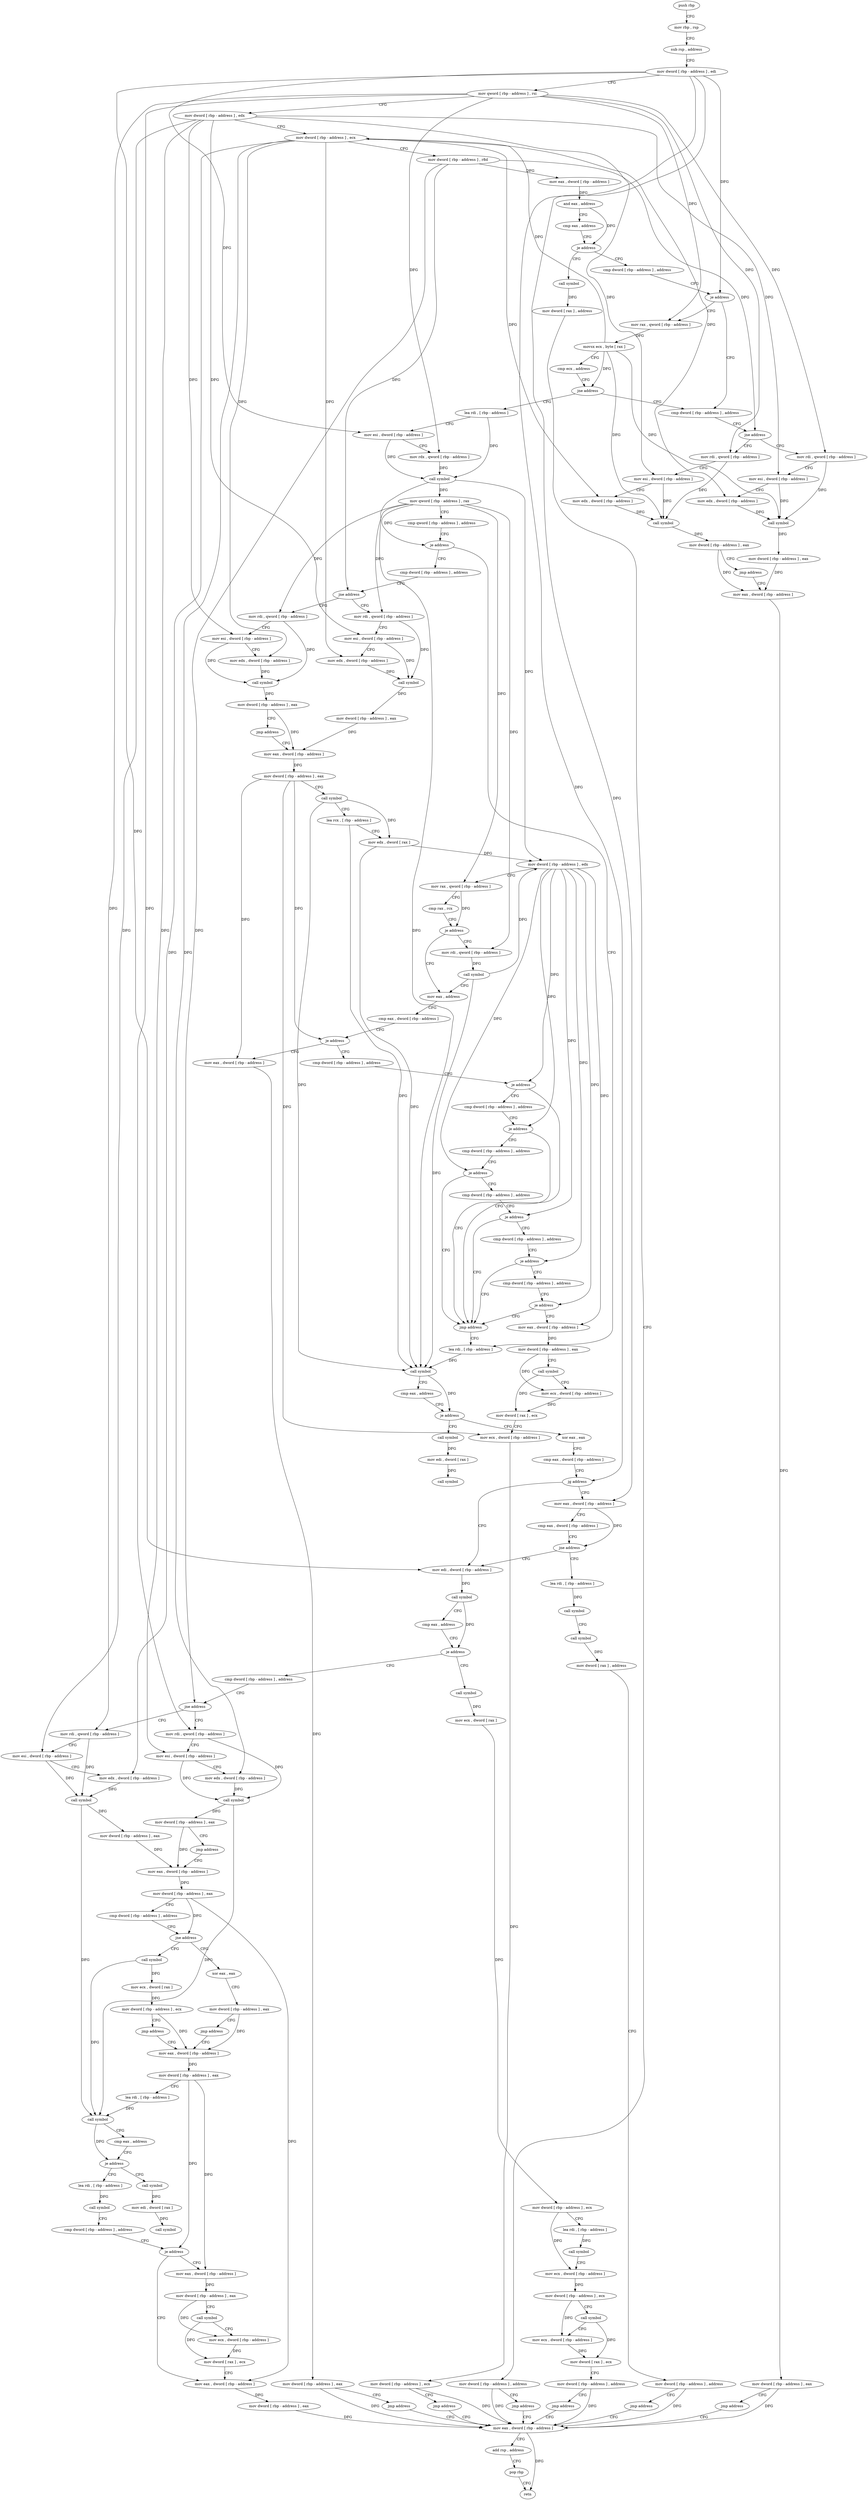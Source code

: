 digraph "func" {
"4210832" [label = "push rbp" ]
"4210833" [label = "mov rbp , rsp" ]
"4210836" [label = "sub rsp , address" ]
"4210843" [label = "mov dword [ rbp - address ] , edi" ]
"4210846" [label = "mov qword [ rbp - address ] , rsi" ]
"4210850" [label = "mov dword [ rbp - address ] , edx" ]
"4210853" [label = "mov dword [ rbp - address ] , ecx" ]
"4210856" [label = "mov dword [ rbp - address ] , r8d" ]
"4210860" [label = "mov eax , dword [ rbp - address ]" ]
"4210863" [label = "and eax , address" ]
"4210868" [label = "cmp eax , address" ]
"4210871" [label = "je address" ]
"4210900" [label = "cmp dword [ rbp - address ] , address" ]
"4210877" [label = "call symbol" ]
"4210904" [label = "je address" ]
"4210926" [label = "cmp dword [ rbp - address ] , address" ]
"4210910" [label = "mov rax , qword [ rbp - address ]" ]
"4210882" [label = "mov dword [ rax ] , address" ]
"4210888" [label = "mov dword [ rbp - address ] , address" ]
"4210895" [label = "jmp address" ]
"4211670" [label = "mov eax , dword [ rbp - address ]" ]
"4210933" [label = "jne address" ]
"4210965" [label = "mov rdi , qword [ rbp - address ]" ]
"4210939" [label = "mov rdi , qword [ rbp - address ]" ]
"4210914" [label = "movsx ecx , byte [ rax ]" ]
"4210917" [label = "cmp ecx , address" ]
"4210920" [label = "jne address" ]
"4211000" [label = "lea rdi , [ rbp - address ]" ]
"4211673" [label = "add rsp , address" ]
"4211680" [label = "pop rbp" ]
"4211681" [label = "retn" ]
"4210969" [label = "mov esi , dword [ rbp - address ]" ]
"4210972" [label = "mov edx , dword [ rbp - address ]" ]
"4210975" [label = "call symbol" ]
"4210980" [label = "mov dword [ rbp - address ] , eax" ]
"4210986" [label = "mov eax , dword [ rbp - address ]" ]
"4210943" [label = "mov esi , dword [ rbp - address ]" ]
"4210946" [label = "mov edx , dword [ rbp - address ]" ]
"4210949" [label = "call symbol" ]
"4210954" [label = "mov dword [ rbp - address ] , eax" ]
"4210960" [label = "jmp address" ]
"4211007" [label = "mov esi , dword [ rbp - address ]" ]
"4211010" [label = "mov rdx , qword [ rbp - address ]" ]
"4211014" [label = "call symbol" ]
"4211019" [label = "mov qword [ rbp - address ] , rax" ]
"4211026" [label = "cmp qword [ rbp - address ] , address" ]
"4211034" [label = "je address" ]
"4211319" [label = "lea rdi , [ rbp - address ]" ]
"4211040" [label = "cmp dword [ rbp - address ] , address" ]
"4210992" [label = "mov dword [ rbp - address ] , eax" ]
"4210995" [label = "jmp address" ]
"4211323" [label = "call symbol" ]
"4211328" [label = "cmp eax , address" ]
"4211331" [label = "je address" ]
"4211349" [label = "xor eax , eax" ]
"4211337" [label = "call symbol" ]
"4211047" [label = "jne address" ]
"4211082" [label = "mov rdi , qword [ rbp - address ]" ]
"4211053" [label = "mov rdi , qword [ rbp - address ]" ]
"4211351" [label = "cmp eax , dword [ rbp - address ]" ]
"4211354" [label = "jg address" ]
"4211404" [label = "mov edi , dword [ rbp - address ]" ]
"4211360" [label = "mov eax , dword [ rbp - address ]" ]
"4211342" [label = "mov edi , dword [ rax ]" ]
"4211344" [label = "call symbol" ]
"4211089" [label = "mov esi , dword [ rbp - address ]" ]
"4211092" [label = "mov edx , dword [ rbp - address ]" ]
"4211095" [label = "call symbol" ]
"4211100" [label = "mov dword [ rbp - address ] , eax" ]
"4211106" [label = "mov eax , dword [ rbp - address ]" ]
"4211060" [label = "mov esi , dword [ rbp - address ]" ]
"4211063" [label = "mov edx , dword [ rbp - address ]" ]
"4211066" [label = "call symbol" ]
"4211071" [label = "mov dword [ rbp - address ] , eax" ]
"4211077" [label = "jmp address" ]
"4211407" [label = "call symbol" ]
"4211412" [label = "cmp eax , address" ]
"4211415" [label = "je address" ]
"4211474" [label = "cmp dword [ rbp - address ] , address" ]
"4211421" [label = "call symbol" ]
"4211363" [label = "cmp eax , dword [ rbp - address ]" ]
"4211366" [label = "jne address" ]
"4211372" [label = "lea rdi , [ rbp - address ]" ]
"4211166" [label = "mov eax , address" ]
"4211171" [label = "cmp eax , dword [ rbp - address ]" ]
"4211177" [label = "je address" ]
"4211197" [label = "cmp dword [ rbp - address ] , address" ]
"4211183" [label = "mov eax , dword [ rbp - address ]" ]
"4211154" [label = "mov rdi , qword [ rbp - address ]" ]
"4211161" [label = "call symbol" ]
"4211112" [label = "mov dword [ rbp - address ] , eax" ]
"4211118" [label = "call symbol" ]
"4211123" [label = "lea rcx , [ rbp - address ]" ]
"4211130" [label = "mov edx , dword [ rax ]" ]
"4211132" [label = "mov dword [ rbp - address ] , edx" ]
"4211138" [label = "mov rax , qword [ rbp - address ]" ]
"4211145" [label = "cmp rax , rcx" ]
"4211148" [label = "je address" ]
"4211481" [label = "jne address" ]
"4211513" [label = "mov rdi , qword [ rbp - address ]" ]
"4211487" [label = "mov rdi , qword [ rbp - address ]" ]
"4211426" [label = "mov ecx , dword [ rax ]" ]
"4211428" [label = "mov dword [ rbp - address ] , ecx" ]
"4211431" [label = "lea rdi , [ rbp - address ]" ]
"4211435" [label = "call symbol" ]
"4211440" [label = "mov ecx , dword [ rbp - address ]" ]
"4211443" [label = "mov dword [ rbp - address ] , ecx" ]
"4211449" [label = "call symbol" ]
"4211454" [label = "mov ecx , dword [ rbp - address ]" ]
"4211460" [label = "mov dword [ rax ] , ecx" ]
"4211462" [label = "mov dword [ rbp - address ] , address" ]
"4211469" [label = "jmp address" ]
"4211376" [label = "call symbol" ]
"4211381" [label = "call symbol" ]
"4211386" [label = "mov dword [ rax ] , address" ]
"4211392" [label = "mov dword [ rbp - address ] , address" ]
"4211399" [label = "jmp address" ]
"4211204" [label = "je address" ]
"4211314" [label = "jmp address" ]
"4211210" [label = "cmp dword [ rbp - address ] , address" ]
"4211189" [label = "mov dword [ rbp - address ] , eax" ]
"4211192" [label = "jmp address" ]
"4211517" [label = "mov esi , dword [ rbp - address ]" ]
"4211520" [label = "mov edx , dword [ rbp - address ]" ]
"4211523" [label = "call symbol" ]
"4211528" [label = "mov dword [ rbp - address ] , eax" ]
"4211534" [label = "mov eax , dword [ rbp - address ]" ]
"4211491" [label = "mov esi , dword [ rbp - address ]" ]
"4211494" [label = "mov edx , dword [ rbp - address ]" ]
"4211497" [label = "call symbol" ]
"4211502" [label = "mov dword [ rbp - address ] , eax" ]
"4211508" [label = "jmp address" ]
"4211217" [label = "je address" ]
"4211223" [label = "cmp dword [ rbp - address ] , address" ]
"4211571" [label = "xor eax , eax" ]
"4211573" [label = "mov dword [ rbp - address ] , eax" ]
"4211579" [label = "jmp address" ]
"4211584" [label = "mov eax , dword [ rbp - address ]" ]
"4211553" [label = "call symbol" ]
"4211558" [label = "mov ecx , dword [ rax ]" ]
"4211560" [label = "mov dword [ rbp - address ] , ecx" ]
"4211566" [label = "jmp address" ]
"4211540" [label = "mov dword [ rbp - address ] , eax" ]
"4211543" [label = "cmp dword [ rbp - address ] , address" ]
"4211547" [label = "jne address" ]
"4211230" [label = "je address" ]
"4211236" [label = "cmp dword [ rbp - address ] , address" ]
"4211590" [label = "mov dword [ rbp - address ] , eax" ]
"4211593" [label = "lea rdi , [ rbp - address ]" ]
"4211597" [label = "call symbol" ]
"4211602" [label = "cmp eax , address" ]
"4211605" [label = "je address" ]
"4211623" [label = "lea rdi , [ rbp - address ]" ]
"4211611" [label = "call symbol" ]
"4211243" [label = "je address" ]
"4211249" [label = "cmp dword [ rbp - address ] , address" ]
"4211627" [label = "call symbol" ]
"4211632" [label = "cmp dword [ rbp - address ] , address" ]
"4211636" [label = "je address" ]
"4211664" [label = "mov eax , dword [ rbp - address ]" ]
"4211642" [label = "mov eax , dword [ rbp - address ]" ]
"4211616" [label = "mov edi , dword [ rax ]" ]
"4211618" [label = "call symbol" ]
"4211256" [label = "je address" ]
"4211262" [label = "cmp dword [ rbp - address ] , address" ]
"4211667" [label = "mov dword [ rbp - address ] , eax" ]
"4211645" [label = "mov dword [ rbp - address ] , eax" ]
"4211651" [label = "call symbol" ]
"4211656" [label = "mov ecx , dword [ rbp - address ]" ]
"4211662" [label = "mov dword [ rax ] , ecx" ]
"4211269" [label = "je address" ]
"4211275" [label = "mov eax , dword [ rbp - address ]" ]
"4211281" [label = "mov dword [ rbp - address ] , eax" ]
"4211287" [label = "call symbol" ]
"4211292" [label = "mov ecx , dword [ rbp - address ]" ]
"4211298" [label = "mov dword [ rax ] , ecx" ]
"4211300" [label = "mov ecx , dword [ rbp - address ]" ]
"4211306" [label = "mov dword [ rbp - address ] , ecx" ]
"4211309" [label = "jmp address" ]
"4210832" -> "4210833" [ label = "CFG" ]
"4210833" -> "4210836" [ label = "CFG" ]
"4210836" -> "4210843" [ label = "CFG" ]
"4210843" -> "4210846" [ label = "CFG" ]
"4210843" -> "4210904" [ label = "DFG" ]
"4210843" -> "4211007" [ label = "DFG" ]
"4210843" -> "4211354" [ label = "DFG" ]
"4210843" -> "4211404" [ label = "DFG" ]
"4210843" -> "4211360" [ label = "DFG" ]
"4210846" -> "4210850" [ label = "CFG" ]
"4210846" -> "4210910" [ label = "DFG" ]
"4210846" -> "4210965" [ label = "DFG" ]
"4210846" -> "4210939" [ label = "DFG" ]
"4210846" -> "4211010" [ label = "DFG" ]
"4210846" -> "4211513" [ label = "DFG" ]
"4210846" -> "4211487" [ label = "DFG" ]
"4210850" -> "4210853" [ label = "CFG" ]
"4210850" -> "4210969" [ label = "DFG" ]
"4210850" -> "4210943" [ label = "DFG" ]
"4210850" -> "4211089" [ label = "DFG" ]
"4210850" -> "4211060" [ label = "DFG" ]
"4210850" -> "4211517" [ label = "DFG" ]
"4210850" -> "4211491" [ label = "DFG" ]
"4210853" -> "4210856" [ label = "CFG" ]
"4210853" -> "4210972" [ label = "DFG" ]
"4210853" -> "4210946" [ label = "DFG" ]
"4210853" -> "4211092" [ label = "DFG" ]
"4210853" -> "4211063" [ label = "DFG" ]
"4210853" -> "4211520" [ label = "DFG" ]
"4210853" -> "4211494" [ label = "DFG" ]
"4210856" -> "4210860" [ label = "DFG" ]
"4210856" -> "4210933" [ label = "DFG" ]
"4210856" -> "4211047" [ label = "DFG" ]
"4210856" -> "4211481" [ label = "DFG" ]
"4210860" -> "4210863" [ label = "DFG" ]
"4210863" -> "4210868" [ label = "CFG" ]
"4210863" -> "4210871" [ label = "DFG" ]
"4210868" -> "4210871" [ label = "CFG" ]
"4210871" -> "4210900" [ label = "CFG" ]
"4210871" -> "4210877" [ label = "CFG" ]
"4210900" -> "4210904" [ label = "CFG" ]
"4210877" -> "4210882" [ label = "DFG" ]
"4210904" -> "4210926" [ label = "CFG" ]
"4210904" -> "4210910" [ label = "CFG" ]
"4210926" -> "4210933" [ label = "CFG" ]
"4210910" -> "4210914" [ label = "DFG" ]
"4210882" -> "4210888" [ label = "CFG" ]
"4210888" -> "4210895" [ label = "CFG" ]
"4210888" -> "4211670" [ label = "DFG" ]
"4210895" -> "4211670" [ label = "CFG" ]
"4211670" -> "4211673" [ label = "CFG" ]
"4211670" -> "4211681" [ label = "DFG" ]
"4210933" -> "4210965" [ label = "CFG" ]
"4210933" -> "4210939" [ label = "CFG" ]
"4210965" -> "4210969" [ label = "CFG" ]
"4210965" -> "4210975" [ label = "DFG" ]
"4210939" -> "4210943" [ label = "CFG" ]
"4210939" -> "4210949" [ label = "DFG" ]
"4210914" -> "4210917" [ label = "CFG" ]
"4210914" -> "4210853" [ label = "DFG" ]
"4210914" -> "4210920" [ label = "DFG" ]
"4210914" -> "4210975" [ label = "DFG" ]
"4210914" -> "4210949" [ label = "DFG" ]
"4210917" -> "4210920" [ label = "CFG" ]
"4210920" -> "4211000" [ label = "CFG" ]
"4210920" -> "4210926" [ label = "CFG" ]
"4211000" -> "4211007" [ label = "CFG" ]
"4211000" -> "4211014" [ label = "DFG" ]
"4211673" -> "4211680" [ label = "CFG" ]
"4211680" -> "4211681" [ label = "CFG" ]
"4210969" -> "4210972" [ label = "CFG" ]
"4210969" -> "4210975" [ label = "DFG" ]
"4210972" -> "4210975" [ label = "DFG" ]
"4210975" -> "4210980" [ label = "DFG" ]
"4210980" -> "4210986" [ label = "DFG" ]
"4210986" -> "4210992" [ label = "DFG" ]
"4210943" -> "4210946" [ label = "CFG" ]
"4210943" -> "4210949" [ label = "DFG" ]
"4210946" -> "4210949" [ label = "DFG" ]
"4210949" -> "4210954" [ label = "DFG" ]
"4210954" -> "4210960" [ label = "CFG" ]
"4210954" -> "4210986" [ label = "DFG" ]
"4210960" -> "4210986" [ label = "CFG" ]
"4211007" -> "4211010" [ label = "CFG" ]
"4211007" -> "4211014" [ label = "DFG" ]
"4211010" -> "4211014" [ label = "DFG" ]
"4211014" -> "4211019" [ label = "DFG" ]
"4211014" -> "4211323" [ label = "DFG" ]
"4211014" -> "4211132" [ label = "DFG" ]
"4211019" -> "4211026" [ label = "CFG" ]
"4211019" -> "4211034" [ label = "DFG" ]
"4211019" -> "4211082" [ label = "DFG" ]
"4211019" -> "4211053" [ label = "DFG" ]
"4211019" -> "4211138" [ label = "DFG" ]
"4211019" -> "4211154" [ label = "DFG" ]
"4211026" -> "4211034" [ label = "CFG" ]
"4211034" -> "4211319" [ label = "CFG" ]
"4211034" -> "4211040" [ label = "CFG" ]
"4211319" -> "4211323" [ label = "DFG" ]
"4211040" -> "4211047" [ label = "CFG" ]
"4210992" -> "4210995" [ label = "CFG" ]
"4210992" -> "4211670" [ label = "DFG" ]
"4210995" -> "4211670" [ label = "CFG" ]
"4211323" -> "4211328" [ label = "CFG" ]
"4211323" -> "4211331" [ label = "DFG" ]
"4211328" -> "4211331" [ label = "CFG" ]
"4211331" -> "4211349" [ label = "CFG" ]
"4211331" -> "4211337" [ label = "CFG" ]
"4211349" -> "4211351" [ label = "CFG" ]
"4211337" -> "4211342" [ label = "DFG" ]
"4211047" -> "4211082" [ label = "CFG" ]
"4211047" -> "4211053" [ label = "CFG" ]
"4211082" -> "4211089" [ label = "CFG" ]
"4211082" -> "4211095" [ label = "DFG" ]
"4211053" -> "4211060" [ label = "CFG" ]
"4211053" -> "4211066" [ label = "DFG" ]
"4211351" -> "4211354" [ label = "CFG" ]
"4211354" -> "4211404" [ label = "CFG" ]
"4211354" -> "4211360" [ label = "CFG" ]
"4211404" -> "4211407" [ label = "DFG" ]
"4211360" -> "4211363" [ label = "CFG" ]
"4211360" -> "4211366" [ label = "DFG" ]
"4211342" -> "4211344" [ label = "DFG" ]
"4211089" -> "4211092" [ label = "CFG" ]
"4211089" -> "4211095" [ label = "DFG" ]
"4211092" -> "4211095" [ label = "DFG" ]
"4211095" -> "4211100" [ label = "DFG" ]
"4211100" -> "4211106" [ label = "DFG" ]
"4211106" -> "4211112" [ label = "DFG" ]
"4211060" -> "4211063" [ label = "CFG" ]
"4211060" -> "4211066" [ label = "DFG" ]
"4211063" -> "4211066" [ label = "DFG" ]
"4211066" -> "4211071" [ label = "DFG" ]
"4211071" -> "4211077" [ label = "CFG" ]
"4211071" -> "4211106" [ label = "DFG" ]
"4211077" -> "4211106" [ label = "CFG" ]
"4211407" -> "4211412" [ label = "CFG" ]
"4211407" -> "4211415" [ label = "DFG" ]
"4211412" -> "4211415" [ label = "CFG" ]
"4211415" -> "4211474" [ label = "CFG" ]
"4211415" -> "4211421" [ label = "CFG" ]
"4211474" -> "4211481" [ label = "CFG" ]
"4211421" -> "4211426" [ label = "DFG" ]
"4211363" -> "4211366" [ label = "CFG" ]
"4211366" -> "4211404" [ label = "CFG" ]
"4211366" -> "4211372" [ label = "CFG" ]
"4211372" -> "4211376" [ label = "DFG" ]
"4211166" -> "4211171" [ label = "CFG" ]
"4211171" -> "4211177" [ label = "CFG" ]
"4211177" -> "4211197" [ label = "CFG" ]
"4211177" -> "4211183" [ label = "CFG" ]
"4211197" -> "4211204" [ label = "CFG" ]
"4211183" -> "4211189" [ label = "DFG" ]
"4211154" -> "4211161" [ label = "DFG" ]
"4211161" -> "4211166" [ label = "CFG" ]
"4211161" -> "4211323" [ label = "DFG" ]
"4211161" -> "4211132" [ label = "DFG" ]
"4211112" -> "4211118" [ label = "CFG" ]
"4211112" -> "4211177" [ label = "DFG" ]
"4211112" -> "4211183" [ label = "DFG" ]
"4211112" -> "4211300" [ label = "DFG" ]
"4211118" -> "4211123" [ label = "CFG" ]
"4211118" -> "4211323" [ label = "DFG" ]
"4211118" -> "4211130" [ label = "DFG" ]
"4211123" -> "4211130" [ label = "CFG" ]
"4211123" -> "4211323" [ label = "DFG" ]
"4211130" -> "4211132" [ label = "DFG" ]
"4211130" -> "4211323" [ label = "DFG" ]
"4211132" -> "4211138" [ label = "CFG" ]
"4211132" -> "4211204" [ label = "DFG" ]
"4211132" -> "4211217" [ label = "DFG" ]
"4211132" -> "4211230" [ label = "DFG" ]
"4211132" -> "4211243" [ label = "DFG" ]
"4211132" -> "4211256" [ label = "DFG" ]
"4211132" -> "4211269" [ label = "DFG" ]
"4211132" -> "4211275" [ label = "DFG" ]
"4211138" -> "4211145" [ label = "CFG" ]
"4211138" -> "4211148" [ label = "DFG" ]
"4211145" -> "4211148" [ label = "CFG" ]
"4211148" -> "4211166" [ label = "CFG" ]
"4211148" -> "4211154" [ label = "CFG" ]
"4211481" -> "4211513" [ label = "CFG" ]
"4211481" -> "4211487" [ label = "CFG" ]
"4211513" -> "4211517" [ label = "CFG" ]
"4211513" -> "4211523" [ label = "DFG" ]
"4211487" -> "4211491" [ label = "CFG" ]
"4211487" -> "4211497" [ label = "DFG" ]
"4211426" -> "4211428" [ label = "DFG" ]
"4211428" -> "4211431" [ label = "CFG" ]
"4211428" -> "4211440" [ label = "DFG" ]
"4211431" -> "4211435" [ label = "DFG" ]
"4211435" -> "4211440" [ label = "CFG" ]
"4211440" -> "4211443" [ label = "DFG" ]
"4211443" -> "4211449" [ label = "CFG" ]
"4211443" -> "4211454" [ label = "DFG" ]
"4211449" -> "4211454" [ label = "CFG" ]
"4211449" -> "4211460" [ label = "DFG" ]
"4211454" -> "4211460" [ label = "DFG" ]
"4211460" -> "4211462" [ label = "CFG" ]
"4211462" -> "4211469" [ label = "CFG" ]
"4211462" -> "4211670" [ label = "DFG" ]
"4211469" -> "4211670" [ label = "CFG" ]
"4211376" -> "4211381" [ label = "CFG" ]
"4211381" -> "4211386" [ label = "DFG" ]
"4211386" -> "4211392" [ label = "CFG" ]
"4211392" -> "4211399" [ label = "CFG" ]
"4211392" -> "4211670" [ label = "DFG" ]
"4211399" -> "4211670" [ label = "CFG" ]
"4211204" -> "4211314" [ label = "CFG" ]
"4211204" -> "4211210" [ label = "CFG" ]
"4211314" -> "4211319" [ label = "CFG" ]
"4211210" -> "4211217" [ label = "CFG" ]
"4211189" -> "4211192" [ label = "CFG" ]
"4211189" -> "4211670" [ label = "DFG" ]
"4211192" -> "4211670" [ label = "CFG" ]
"4211517" -> "4211520" [ label = "CFG" ]
"4211517" -> "4211523" [ label = "DFG" ]
"4211520" -> "4211523" [ label = "DFG" ]
"4211523" -> "4211528" [ label = "DFG" ]
"4211523" -> "4211597" [ label = "DFG" ]
"4211528" -> "4211534" [ label = "DFG" ]
"4211534" -> "4211540" [ label = "DFG" ]
"4211491" -> "4211494" [ label = "CFG" ]
"4211491" -> "4211497" [ label = "DFG" ]
"4211494" -> "4211497" [ label = "DFG" ]
"4211497" -> "4211502" [ label = "DFG" ]
"4211497" -> "4211597" [ label = "DFG" ]
"4211502" -> "4211508" [ label = "CFG" ]
"4211502" -> "4211534" [ label = "DFG" ]
"4211508" -> "4211534" [ label = "CFG" ]
"4211217" -> "4211314" [ label = "CFG" ]
"4211217" -> "4211223" [ label = "CFG" ]
"4211223" -> "4211230" [ label = "CFG" ]
"4211571" -> "4211573" [ label = "CFG" ]
"4211573" -> "4211579" [ label = "CFG" ]
"4211573" -> "4211584" [ label = "DFG" ]
"4211579" -> "4211584" [ label = "CFG" ]
"4211584" -> "4211590" [ label = "DFG" ]
"4211553" -> "4211558" [ label = "DFG" ]
"4211553" -> "4211597" [ label = "DFG" ]
"4211558" -> "4211560" [ label = "DFG" ]
"4211560" -> "4211566" [ label = "CFG" ]
"4211560" -> "4211584" [ label = "DFG" ]
"4211566" -> "4211584" [ label = "CFG" ]
"4211540" -> "4211543" [ label = "CFG" ]
"4211540" -> "4211547" [ label = "DFG" ]
"4211540" -> "4211664" [ label = "DFG" ]
"4211543" -> "4211547" [ label = "CFG" ]
"4211547" -> "4211571" [ label = "CFG" ]
"4211547" -> "4211553" [ label = "CFG" ]
"4211230" -> "4211314" [ label = "CFG" ]
"4211230" -> "4211236" [ label = "CFG" ]
"4211236" -> "4211243" [ label = "CFG" ]
"4211590" -> "4211593" [ label = "CFG" ]
"4211590" -> "4211636" [ label = "DFG" ]
"4211590" -> "4211642" [ label = "DFG" ]
"4211593" -> "4211597" [ label = "DFG" ]
"4211597" -> "4211602" [ label = "CFG" ]
"4211597" -> "4211605" [ label = "DFG" ]
"4211602" -> "4211605" [ label = "CFG" ]
"4211605" -> "4211623" [ label = "CFG" ]
"4211605" -> "4211611" [ label = "CFG" ]
"4211623" -> "4211627" [ label = "DFG" ]
"4211611" -> "4211616" [ label = "DFG" ]
"4211243" -> "4211314" [ label = "CFG" ]
"4211243" -> "4211249" [ label = "CFG" ]
"4211249" -> "4211256" [ label = "CFG" ]
"4211627" -> "4211632" [ label = "CFG" ]
"4211632" -> "4211636" [ label = "CFG" ]
"4211636" -> "4211664" [ label = "CFG" ]
"4211636" -> "4211642" [ label = "CFG" ]
"4211664" -> "4211667" [ label = "DFG" ]
"4211642" -> "4211645" [ label = "DFG" ]
"4211616" -> "4211618" [ label = "DFG" ]
"4211256" -> "4211314" [ label = "CFG" ]
"4211256" -> "4211262" [ label = "CFG" ]
"4211262" -> "4211269" [ label = "CFG" ]
"4211667" -> "4211670" [ label = "DFG" ]
"4211645" -> "4211651" [ label = "CFG" ]
"4211645" -> "4211656" [ label = "DFG" ]
"4211651" -> "4211656" [ label = "CFG" ]
"4211651" -> "4211662" [ label = "DFG" ]
"4211656" -> "4211662" [ label = "DFG" ]
"4211662" -> "4211664" [ label = "CFG" ]
"4211269" -> "4211314" [ label = "CFG" ]
"4211269" -> "4211275" [ label = "CFG" ]
"4211275" -> "4211281" [ label = "DFG" ]
"4211281" -> "4211287" [ label = "CFG" ]
"4211281" -> "4211292" [ label = "DFG" ]
"4211287" -> "4211292" [ label = "CFG" ]
"4211287" -> "4211298" [ label = "DFG" ]
"4211292" -> "4211298" [ label = "DFG" ]
"4211298" -> "4211300" [ label = "CFG" ]
"4211300" -> "4211306" [ label = "DFG" ]
"4211306" -> "4211309" [ label = "CFG" ]
"4211306" -> "4211670" [ label = "DFG" ]
"4211309" -> "4211670" [ label = "CFG" ]
}

